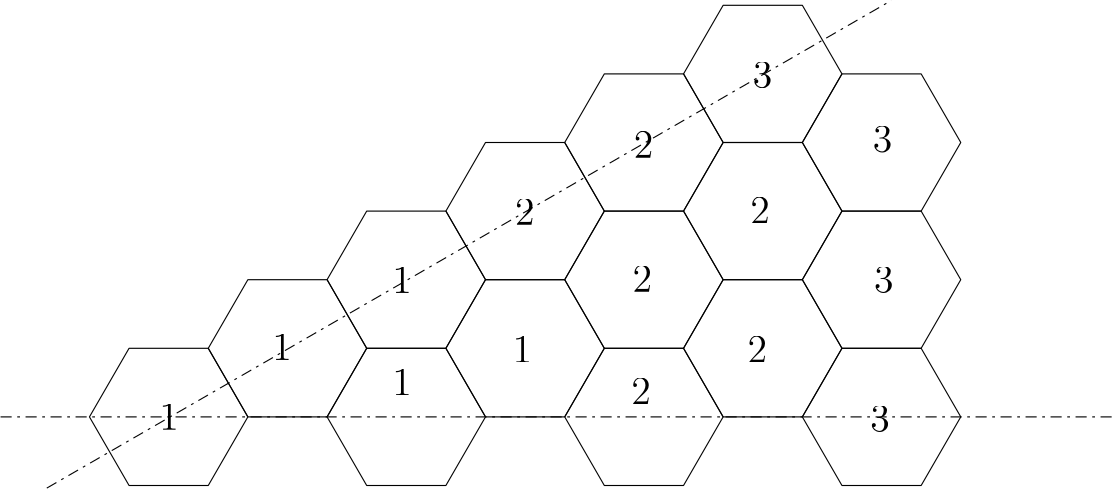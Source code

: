 <?xml version="1.0"?>
<!DOCTYPE ipe SYSTEM "ipe.dtd">
<ipe version="70005" creator="Ipe 7.1.4">
<info created="D:20141210113243" modified="D:20141210113724"/>
<ipestyle name="basic">
<symbol name="arrow/arc(spx)">
<path stroke="sym-stroke" fill="sym-stroke" pen="sym-pen">
0 0 m
-1 0.333 l
-1 -0.333 l
h
</path>
</symbol>
<symbol name="arrow/farc(spx)">
<path stroke="sym-stroke" fill="white" pen="sym-pen">
0 0 m
-1 0.333 l
-1 -0.333 l
h
</path>
</symbol>
<symbol name="mark/circle(sx)" transformations="translations">
<path fill="sym-stroke">
0.6 0 0 0.6 0 0 e
0.4 0 0 0.4 0 0 e
</path>
</symbol>
<symbol name="mark/disk(sx)" transformations="translations">
<path fill="sym-stroke">
0.6 0 0 0.6 0 0 e
</path>
</symbol>
<symbol name="mark/fdisk(sfx)" transformations="translations">
<group>
<path fill="sym-fill">
0.5 0 0 0.5 0 0 e
</path>
<path fill="sym-stroke" fillrule="eofill">
0.6 0 0 0.6 0 0 e
0.4 0 0 0.4 0 0 e
</path>
</group>
</symbol>
<symbol name="mark/box(sx)" transformations="translations">
<path fill="sym-stroke" fillrule="eofill">
-0.6 -0.6 m
0.6 -0.6 l
0.6 0.6 l
-0.6 0.6 l
h
-0.4 -0.4 m
0.4 -0.4 l
0.4 0.4 l
-0.4 0.4 l
h
</path>
</symbol>
<symbol name="mark/square(sx)" transformations="translations">
<path fill="sym-stroke">
-0.6 -0.6 m
0.6 -0.6 l
0.6 0.6 l
-0.6 0.6 l
h
</path>
</symbol>
<symbol name="mark/fsquare(sfx)" transformations="translations">
<group>
<path fill="sym-fill">
-0.5 -0.5 m
0.5 -0.5 l
0.5 0.5 l
-0.5 0.5 l
h
</path>
<path fill="sym-stroke" fillrule="eofill">
-0.6 -0.6 m
0.6 -0.6 l
0.6 0.6 l
-0.6 0.6 l
h
-0.4 -0.4 m
0.4 -0.4 l
0.4 0.4 l
-0.4 0.4 l
h
</path>
</group>
</symbol>
<symbol name="mark/cross(sx)" transformations="translations">
<group>
<path fill="sym-stroke">
-0.43 -0.57 m
0.57 0.43 l
0.43 0.57 l
-0.57 -0.43 l
h
</path>
<path fill="sym-stroke">
-0.43 0.57 m
0.57 -0.43 l
0.43 -0.57 l
-0.57 0.43 l
h
</path>
</group>
</symbol>
<symbol name="arrow/fnormal(spx)">
<path stroke="sym-stroke" fill="white" pen="sym-pen">
0 0 m
-1 0.333 l
-1 -0.333 l
h
</path>
</symbol>
<symbol name="arrow/pointed(spx)">
<path stroke="sym-stroke" fill="sym-stroke" pen="sym-pen">
0 0 m
-1 0.333 l
-0.8 0 l
-1 -0.333 l
h
</path>
</symbol>
<symbol name="arrow/fpointed(spx)">
<path stroke="sym-stroke" fill="white" pen="sym-pen">
0 0 m
-1 0.333 l
-0.8 0 l
-1 -0.333 l
h
</path>
</symbol>
<symbol name="arrow/linear(spx)">
<path stroke="sym-stroke" pen="sym-pen">
-1 0.333 m
0 0 l
-1 -0.333 l
</path>
</symbol>
<symbol name="arrow/fdouble(spx)">
<path stroke="sym-stroke" fill="white" pen="sym-pen">
0 0 m
-1 0.333 l
-1 -0.333 l
h
-1 0 m
-2 0.333 l
-2 -0.333 l
h
</path>
</symbol>
<symbol name="arrow/double(spx)">
<path stroke="sym-stroke" fill="sym-stroke" pen="sym-pen">
0 0 m
-1 0.333 l
-1 -0.333 l
h
-1 0 m
-2 0.333 l
-2 -0.333 l
h
</path>
</symbol>
<pen name="heavier" value="0.8"/>
<pen name="fat" value="1.2"/>
<pen name="ultrafat" value="2"/>
<symbolsize name="large" value="5"/>
<symbolsize name="small" value="2"/>
<symbolsize name="tiny" value="1.1"/>
<arrowsize name="large" value="10"/>
<arrowsize name="small" value="5"/>
<arrowsize name="tiny" value="3"/>
<color name="red" value="1 0 0"/>
<color name="green" value="0 1 0"/>
<color name="blue" value="0 0 1"/>
<color name="yellow" value="1 1 0"/>
<color name="orange" value="1 0.647 0"/>
<color name="gold" value="1 0.843 0"/>
<color name="purple" value="0.627 0.125 0.941"/>
<color name="gray" value="0.745"/>
<color name="brown" value="0.647 0.165 0.165"/>
<color name="navy" value="0 0 0.502"/>
<color name="pink" value="1 0.753 0.796"/>
<color name="seagreen" value="0.18 0.545 0.341"/>
<color name="turquoise" value="0.251 0.878 0.816"/>
<color name="violet" value="0.933 0.51 0.933"/>
<color name="darkblue" value="0 0 0.545"/>
<color name="darkcyan" value="0 0.545 0.545"/>
<color name="darkgray" value="0.663"/>
<color name="darkgreen" value="0 0.392 0"/>
<color name="darkmagenta" value="0.545 0 0.545"/>
<color name="darkorange" value="1 0.549 0"/>
<color name="darkred" value="0.545 0 0"/>
<color name="lightblue" value="0.678 0.847 0.902"/>
<color name="lightcyan" value="0.878 1 1"/>
<color name="lightgray" value="0.827"/>
<color name="lightgreen" value="0.565 0.933 0.565"/>
<color name="lightyellow" value="1 1 0.878"/>
<dashstyle name="dashed" value="[4] 0"/>
<dashstyle name="dotted" value="[1 3] 0"/>
<dashstyle name="dash dotted" value="[4 2 1 2] 0"/>
<dashstyle name="dash dot dotted" value="[4 2 1 2 1 2] 0"/>
<textsize name="large" value="\large"/>
<textsize name="Large" value="\Large"/>
<textsize name="LARGE" value="\LARGE"/>
<textsize name="huge" value="\huge"/>
<textsize name="Huge" value="\Huge"/>
<textsize name="small" value="\small"/>
<textsize name="footnote" value="\footnotesize"/>
<textsize name="tiny" value="\tiny"/>
<textstyle name="center" begin="\begin{center}" end="\end{center}"/>
<textstyle name="itemize" begin="\begin{itemize}" end="\end{itemize}"/>
<textstyle name="item" begin="\begin{itemize}\item{}" end="\end{itemize}"/>
<gridsize name="4 pts" value="4"/>
<gridsize name="8 pts (~3 mm)" value="8"/>
<gridsize name="16 pts (~6 mm)" value="16"/>
<gridsize name="32 pts (~12 mm)" value="32"/>
<gridsize name="10 pts (~3.5 mm)" value="10"/>
<gridsize name="20 pts (~7 mm)" value="20"/>
<gridsize name="14 pts (~5 mm)" value="14"/>
<gridsize name="28 pts (~10 mm)" value="28"/>
<gridsize name="56 pts (~20 mm)" value="56"/>
<anglesize name="90 deg" value="90"/>
<anglesize name="60 deg" value="60"/>
<anglesize name="45 deg" value="45"/>
<anglesize name="30 deg" value="30"/>
<anglesize name="22.5 deg" value="22.5"/>
<tiling name="falling" angle="-60" step="4" width="1"/>
<tiling name="rising" angle="30" step="4" width="1"/>
</ipestyle>
<page>
<layer name="alpha"/>
<view layers="alpha" active="alpha"/>
<path layer="alpha" matrix="0.630128 0 0 0.630128 -68.7965 43.6205" stroke="black">
301.255 464 m
278.627 503.192 l
233.373 503.192 l
210.745 464 l
233.373 424.808 l
278.627 424.808 l
h
</path>
<path matrix="0.630128 0 0 0.630128 -26.022 68.3165" stroke="black">
301.255 464 m
278.627 503.192 l
233.373 503.192 l
210.745 464 l
233.373 424.808 l
278.627 424.808 l
h
</path>
<path matrix="0.630128 0 0 0.630128 16.7522 93.0124" stroke="black">
301.255 464 m
278.627 503.192 l
233.373 503.192 l
210.745 464 l
233.373 424.808 l
278.627 424.808 l
h
</path>
<path matrix="0.630128 0 0 0.630128 59.5266 117.708" stroke="black">
301.255 464 m
278.627 503.192 l
233.373 503.192 l
210.745 464 l
233.373 424.808 l
278.627 424.808 l
h
</path>
<path matrix="0.630128 0 0 0.630128 102.301 142.404" stroke="black">
301.255 464 m
278.627 503.192 l
233.373 503.192 l
210.745 464 l
233.373 424.808 l
278.627 424.808 l
h
</path>
<path matrix="0.630128 0 0 0.630128 145.075 167.1" stroke="black">
301.255 464 m
278.627 503.192 l
233.373 503.192 l
210.745 464 l
233.373 424.808 l
278.627 424.808 l
h
</path>
<path matrix="0.630128 0 0 0.630128 16.7517 43.6209" stroke="black">
301.255 464 m
278.627 503.192 l
233.373 503.192 l
210.745 464 l
233.373 424.808 l
278.627 424.808 l
h
</path>
<path matrix="0.630128 0 0 0.630128 59.5256 68.3167" stroke="black">
301.255 464 m
278.627 503.192 l
233.373 503.192 l
210.745 464 l
233.373 424.808 l
278.627 424.808 l
h
</path>
<path matrix="0.630128 0 0 0.630128 102.3 93.0123" stroke="black">
301.255 464 m
278.627 503.192 l
233.373 503.192 l
210.745 464 l
233.373 424.808 l
278.627 424.808 l
h
</path>
<path matrix="0.630128 0 0 0.630128 145.075 117.708" stroke="black">
301.255 464 m
278.627 503.192 l
233.373 503.192 l
210.745 464 l
233.373 424.808 l
278.627 424.808 l
h
</path>
<path matrix="0.630128 0 0 0.630128 187.849 142.404" stroke="black">
301.255 464 m
278.627 503.192 l
233.373 503.192 l
210.745 464 l
233.373 424.808 l
278.627 424.808 l
h
</path>
<path matrix="0.630128 0 0 0.630128 102.3 43.6211" stroke="black">
301.255 464 m
278.627 503.192 l
233.373 503.192 l
210.745 464 l
233.373 424.808 l
278.627 424.808 l
h
</path>
<path matrix="0.630128 0 0 0.630128 145.074 68.3158" stroke="black">
301.255 464 m
278.627 503.192 l
233.373 503.192 l
210.745 464 l
233.373 424.808 l
278.627 424.808 l
h
</path>
<path matrix="0.630128 0 0 0.630128 187.847 93.011" stroke="black">
301.255 464 m
278.627 503.192 l
233.373 503.192 l
210.745 464 l
233.373 424.808 l
278.627 424.808 l
h
</path>
<path matrix="0.630128 0 0 0.630128 187.846 43.6192" stroke="black">
301.255 464 m
278.627 503.192 l
233.373 503.192 l
210.745 464 l
233.373 424.808 l
278.627 424.808 l
h
</path>
<path stroke="black" dash="dash dotted">
32 336 m
432 336 l
</path>
<path matrix="1 0 0 1 0 0.910332" stroke="black" dash="dash dotted">
48.644 309.461 m
352.635 484.97 l
352.635 484.97 l
</path>
<text matrix="1 0 0 1 1.15078 -16.6103" transformations="translations" pos="88 348" stroke="black" type="label" width="11.706" height="9.245" depth="0" valign="baseline" size="Large">1
</text>
<text matrix="1 0 0 1 41.8006 8.49404" transformations="translations" pos="88 348" stroke="black" type="label" width="11.706" height="9.245" depth="0" valign="baseline" size="Large">1
</text>
<text matrix="1 0 0 1 85.0415 -4.25089" transformations="translations" pos="88 348" stroke="black" type="label" width="11.706" height="9.245" depth="0" valign="baseline" size="Large">1
</text>
<text matrix="1 0 0 1 85.0409 32.6178" transformations="translations" pos="88 348" stroke="black" type="label" width="11.706" height="9.245" depth="0" valign="baseline" size="Large">1
</text>
<text matrix="1 0 0 1 128.283 7.58363" transformations="translations" pos="88 348" stroke="black" type="label" width="11.706" height="9.245" depth="0" valign="baseline" size="Large">1
</text>
<text matrix="1 0 0 1 129.193 57.1963" transformations="translations" pos="88 348" stroke="black" type="label" width="11.706" height="9.245" depth="0" valign="baseline" size="Large">2
</text>
<text matrix="1 0 0 1 171.523 33.0724" transformations="translations" pos="88 348" stroke="black" type="label" width="11.706" height="9.245" depth="0" valign="baseline" size="Large">2
</text>
<text matrix="1 0 0 1 171.068 -7.43756" transformations="translations" pos="88 348" stroke="black" type="label" width="11.706" height="9.245" depth="0" valign="baseline" size="Large">2
</text>
<text matrix="1 0 0 1 171.978 81.3199" transformations="translations" pos="88 348" stroke="black" type="label" width="11.706" height="9.245" depth="0" valign="baseline" size="Large">2
</text>
<text matrix="1 0 0 1 213.853 57.651" transformations="translations" pos="88 348" stroke="black" type="label" width="11.706" height="9.245" depth="0" valign="baseline" size="Large">2
</text>
<text matrix="1 0 0 1 212.943 7.58253" transformations="translations" pos="88 348" stroke="black" type="label" width="11.706" height="9.245" depth="0" valign="baseline" size="Large">2
</text>
<text matrix="1 0 0 1 214.764 106.353" transformations="translations" pos="88 348" stroke="black" type="label" width="11.706" height="9.245" depth="0" valign="baseline" size="Large">3
</text>
<text matrix="1 0 0 1 258.004 83.1388" transformations="translations" pos="88 348" stroke="black" type="label" width="11.706" height="9.245" depth="0" valign="baseline" size="Large">3
</text>
<text matrix="1 0 0 1 258.46 32.6151" transformations="translations" pos="88 348" stroke="black" type="label" width="11.706" height="9.245" depth="0" valign="baseline" size="Large">3
</text>
<text matrix="1 0 0 1 257.094 -17.4528" transformations="translations" pos="88 348" stroke="black" type="label" width="11.706" height="9.245" depth="0" valign="baseline" size="Large">3
</text>
</page>
</ipe>
